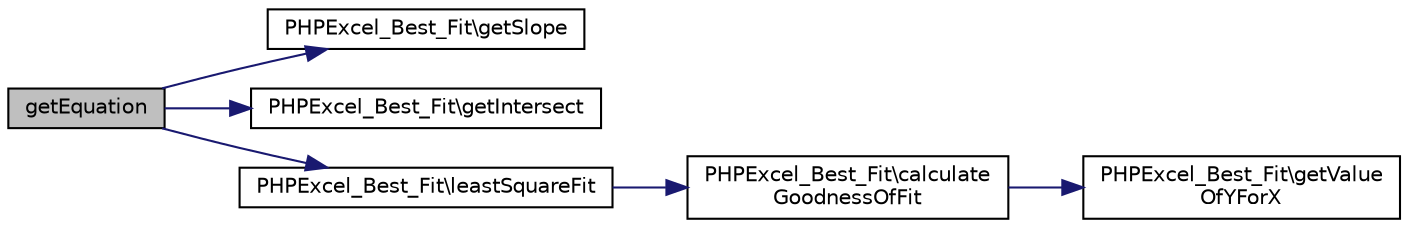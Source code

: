 digraph "getEquation"
{
  edge [fontname="Helvetica",fontsize="10",labelfontname="Helvetica",labelfontsize="10"];
  node [fontname="Helvetica",fontsize="10",shape=record];
  rankdir="LR";
  Node2 [label="getEquation",height=0.2,width=0.4,color="black", fillcolor="grey75", style="filled", fontcolor="black"];
  Node2 -> Node3 [color="midnightblue",fontsize="10",style="solid",fontname="Helvetica"];
  Node3 [label="PHPExcel_Best_Fit\\getSlope",height=0.2,width=0.4,color="black", fillcolor="white", style="filled",URL="$class_p_h_p_excel___best___fit.html#acd86e793a51b30af0a2479cb2ba24c15"];
  Node2 -> Node4 [color="midnightblue",fontsize="10",style="solid",fontname="Helvetica"];
  Node4 [label="PHPExcel_Best_Fit\\getIntersect",height=0.2,width=0.4,color="black", fillcolor="white", style="filled",URL="$class_p_h_p_excel___best___fit.html#a129dafd5e95206e355ab0734bc5e9bea"];
  Node2 -> Node5 [color="midnightblue",fontsize="10",style="solid",fontname="Helvetica"];
  Node5 [label="PHPExcel_Best_Fit\\leastSquareFit",height=0.2,width=0.4,color="black", fillcolor="white", style="filled",URL="$class_p_h_p_excel___best___fit.html#aab4e87ee56975d2aa3f808429d179505"];
  Node5 -> Node6 [color="midnightblue",fontsize="10",style="solid",fontname="Helvetica"];
  Node6 [label="PHPExcel_Best_Fit\\calculate\lGoodnessOfFit",height=0.2,width=0.4,color="black", fillcolor="white", style="filled",URL="$class_p_h_p_excel___best___fit.html#a9cfe93e3963b7e0f164f8da7cf3d5c45"];
  Node6 -> Node7 [color="midnightblue",fontsize="10",style="solid",fontname="Helvetica"];
  Node7 [label="PHPExcel_Best_Fit\\getValue\lOfYForX",height=0.2,width=0.4,color="black", fillcolor="white", style="filled",URL="$class_p_h_p_excel___best___fit.html#a0166e34b8a912b4ddf624660852345ec"];
}
